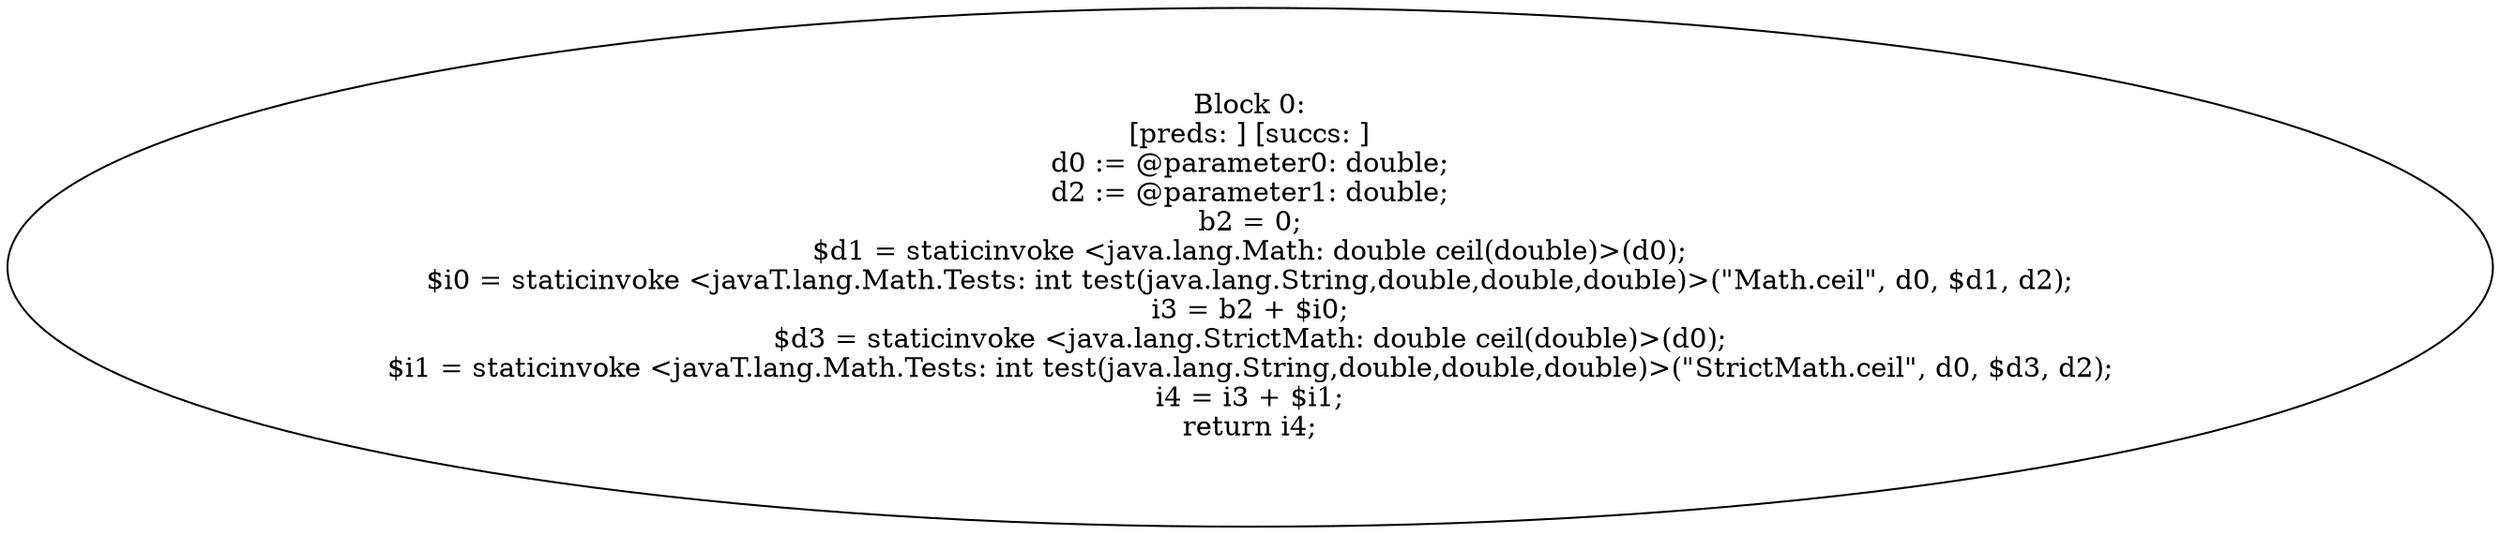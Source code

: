 digraph "unitGraph" {
    "Block 0:
[preds: ] [succs: ]
d0 := @parameter0: double;
d2 := @parameter1: double;
b2 = 0;
$d1 = staticinvoke <java.lang.Math: double ceil(double)>(d0);
$i0 = staticinvoke <javaT.lang.Math.Tests: int test(java.lang.String,double,double,double)>(\"Math.ceil\", d0, $d1, d2);
i3 = b2 + $i0;
$d3 = staticinvoke <java.lang.StrictMath: double ceil(double)>(d0);
$i1 = staticinvoke <javaT.lang.Math.Tests: int test(java.lang.String,double,double,double)>(\"StrictMath.ceil\", d0, $d3, d2);
i4 = i3 + $i1;
return i4;
"
}

